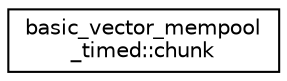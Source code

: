 digraph "Graphical Class Hierarchy"
{
 // LATEX_PDF_SIZE
  edge [fontname="Helvetica",fontsize="10",labelfontname="Helvetica",labelfontsize="10"];
  node [fontname="Helvetica",fontsize="10",shape=record];
  rankdir="LR";
  Node0 [label="basic_vector_mempool\l_timed::chunk",height=0.2,width=0.4,color="black", fillcolor="white", style="filled",URL="$structbasic__vector__mempool__timed_1_1chunk.html",tooltip=" "];
}
